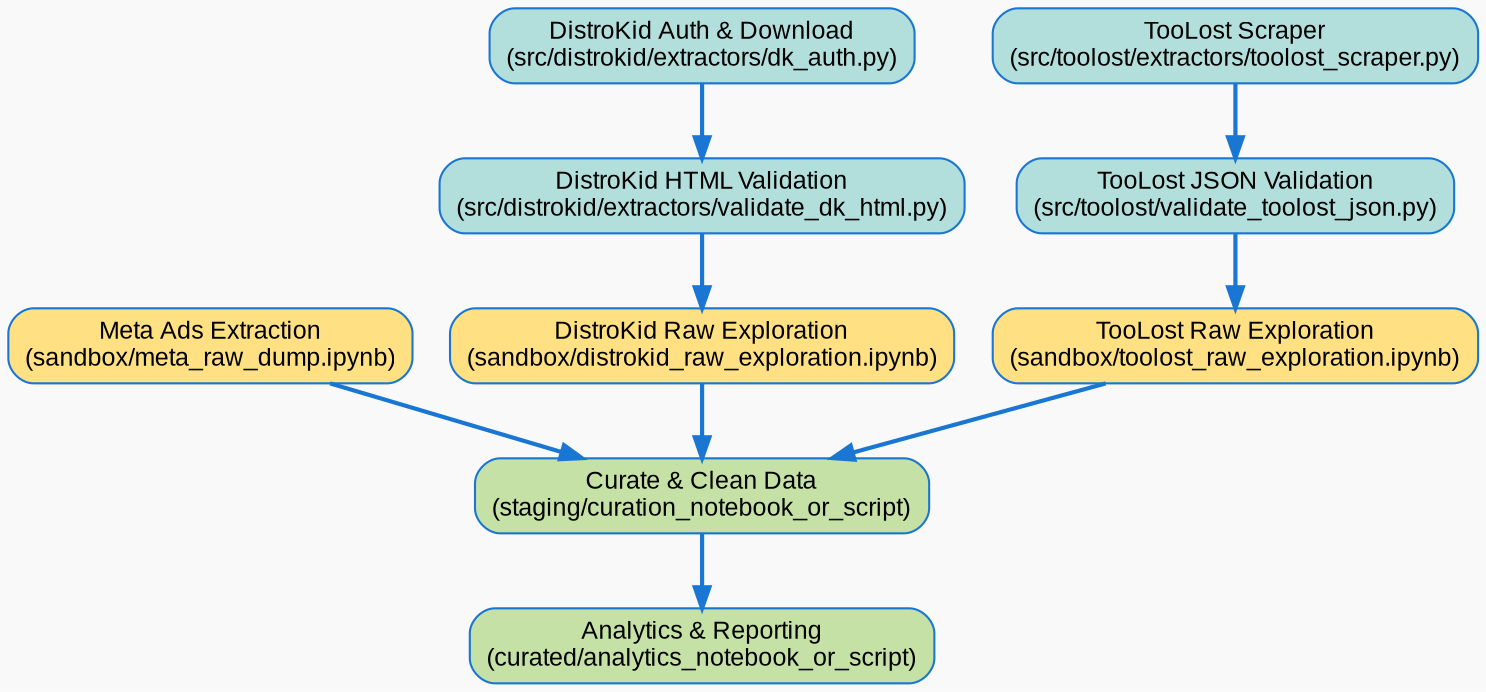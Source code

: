 digraph DataLakeCronJob {
    rankdir=TB;
    bgcolor="#f9f9f9";
    node [shape=box, style="filled,rounded", fillcolor="#e3f2fd", fontname="Arial", fontsize=12, color="#1976d2"];
    edge [color="#1976d2", penwidth=2];

    // Extraction & Validation Scripts
    "Meta Ads Extraction\n(sandbox/meta_raw_dump.ipynb)" [fillcolor="#ffe082"];
    "DistroKid Auth & Download\n(src/distrokid/extractors/dk_auth.py)" [fillcolor="#b2dfdb"];
    "DistroKid HTML Validation\n(src/distrokid/extractors/validate_dk_html.py)" [fillcolor="#b2dfdb"];
    "TooLost Scraper\n(src/toolost/extractors/toolost_scraper.py)" [fillcolor="#b2dfdb"];
    "TooLost JSON Validation\n(src/toolost/validate_toolost_json.py)" [fillcolor="#b2dfdb"];

    // Notebooks for Exploration/Cleaning
    "DistroKid Raw Exploration\n(sandbox/distrokid_raw_exploration.ipynb)" [fillcolor="#ffe082"];
    "TooLost Raw Exploration\n(sandbox/toolost_raw_exploration.ipynb)" [fillcolor="#ffe082"];

    // Curation/Analytics
    "Curate & Clean Data\n(staging/curation_notebook_or_script)" [fillcolor="#c5e1a5"];
    "Analytics & Reporting\n(curated/analytics_notebook_or_script)" [fillcolor="#c5e1a5"];

    // Flow
    "Meta Ads Extraction\n(sandbox/meta_raw_dump.ipynb)" -> "Curate & Clean Data\n(staging/curation_notebook_or_script)";
    "DistroKid Auth & Download\n(src/distrokid/extractors/dk_auth.py)" -> "DistroKid HTML Validation\n(src/distrokid/extractors/validate_dk_html.py)";
    "DistroKid HTML Validation\n(src/distrokid/extractors/validate_dk_html.py)" -> "DistroKid Raw Exploration\n(sandbox/distrokid_raw_exploration.ipynb)";
    "DistroKid Raw Exploration\n(sandbox/distrokid_raw_exploration.ipynb)" -> "Curate & Clean Data\n(staging/curation_notebook_or_script)";
    "TooLost Scraper\n(src/toolost/extractors/toolost_scraper.py)" -> "TooLost JSON Validation\n(src/toolost/validate_toolost_json.py)";
    "TooLost JSON Validation\n(src/toolost/validate_toolost_json.py)" -> "TooLost Raw Exploration\n(sandbox/toolost_raw_exploration.ipynb)";
    "TooLost Raw Exploration\n(sandbox/toolost_raw_exploration.ipynb)" -> "Curate & Clean Data\n(staging/curation_notebook_or_script)";
    "Curate & Clean Data\n(staging/curation_notebook_or_script)" -> "Analytics & Reporting\n(curated/analytics_notebook_or_script)";
}
